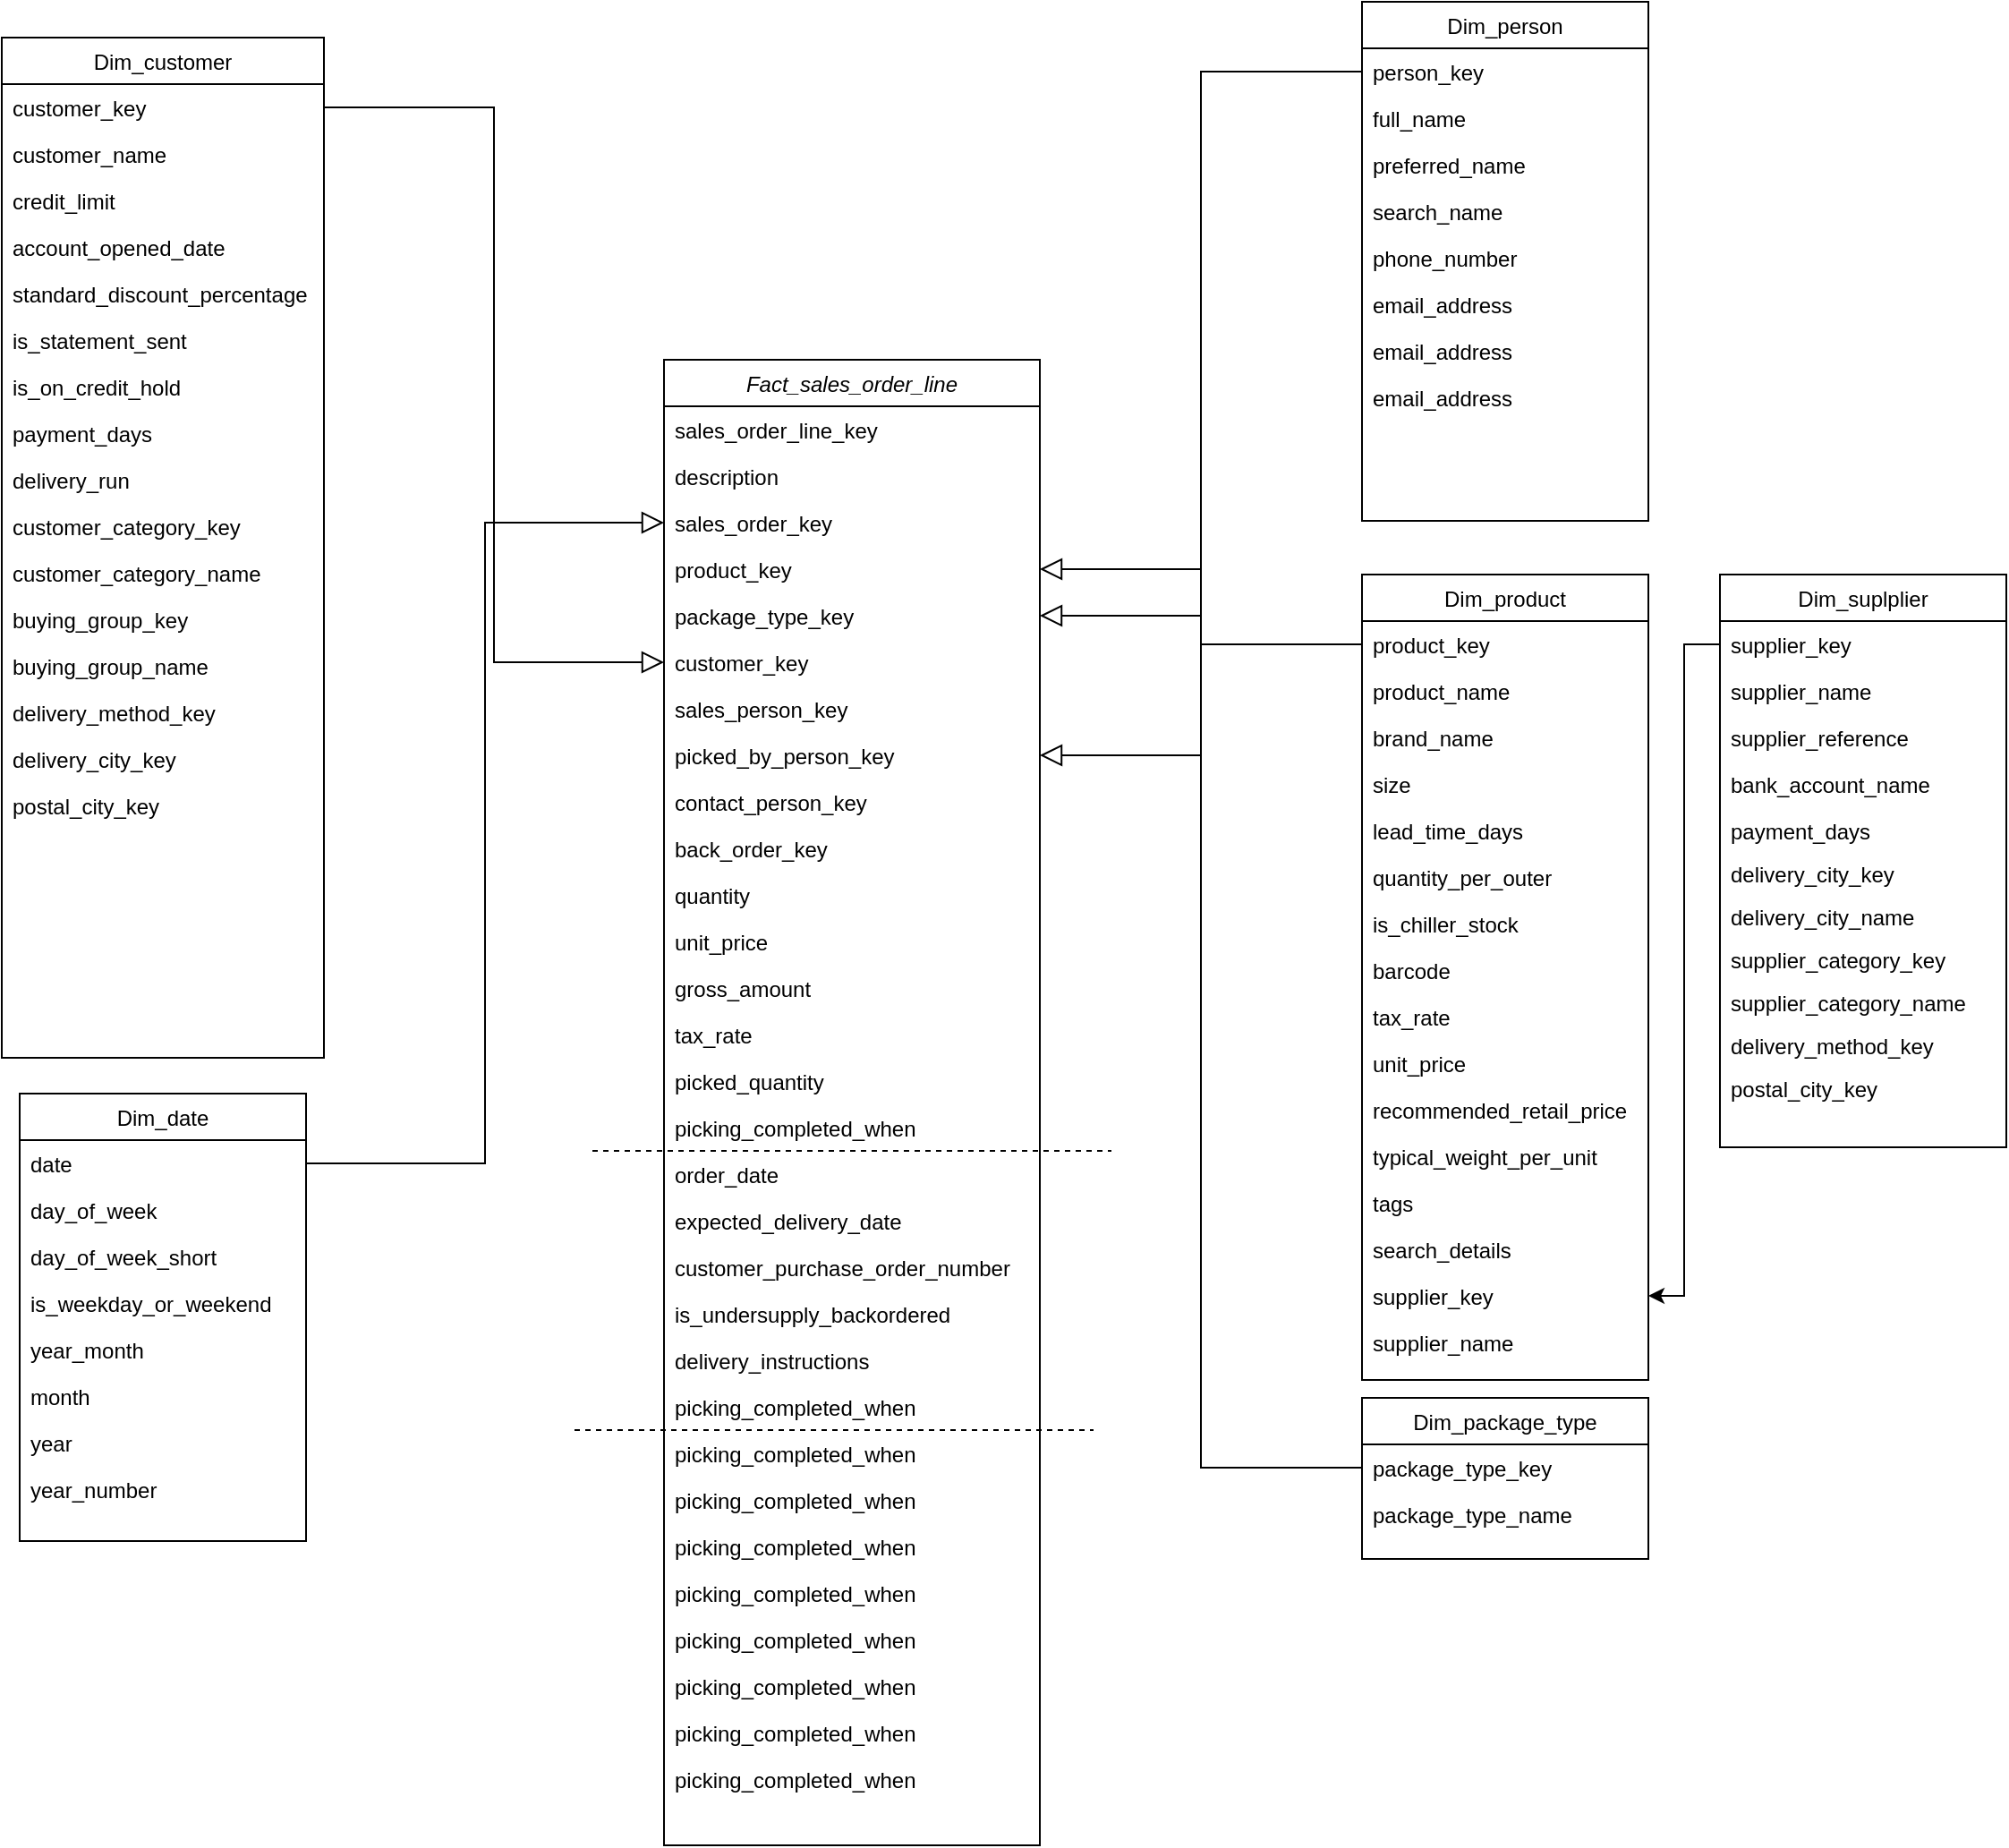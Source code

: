<mxfile version="20.6.0" type="github">
  <diagram id="C5RBs43oDa-KdzZeNtuy" name="Page-1">
    <mxGraphModel dx="1117" dy="623" grid="1" gridSize="10" guides="1" tooltips="1" connect="1" arrows="1" fold="1" page="1" pageScale="1" pageWidth="827" pageHeight="1169" math="0" shadow="0">
      <root>
        <mxCell id="WIyWlLk6GJQsqaUBKTNV-0" />
        <mxCell id="WIyWlLk6GJQsqaUBKTNV-1" parent="WIyWlLk6GJQsqaUBKTNV-0" />
        <mxCell id="zkfFHV4jXpPFQw0GAbJ--0" value="Fact_sales_order_line" style="swimlane;fontStyle=2;align=center;verticalAlign=top;childLayout=stackLayout;horizontal=1;startSize=26;horizontalStack=0;resizeParent=1;resizeLast=0;collapsible=1;marginBottom=0;rounded=0;shadow=0;strokeWidth=1;swimlaneLine=1;" parent="WIyWlLk6GJQsqaUBKTNV-1" vertex="1">
          <mxGeometry x="420" y="230" width="210" height="830" as="geometry">
            <mxRectangle x="230" y="140" width="160" height="26" as="alternateBounds" />
          </mxGeometry>
        </mxCell>
        <mxCell id="zkfFHV4jXpPFQw0GAbJ--1" value="sales_order_line_key" style="text;align=left;verticalAlign=top;spacingLeft=4;spacingRight=4;overflow=hidden;rotatable=0;points=[[0,0.5],[1,0.5]];portConstraint=eastwest;" parent="zkfFHV4jXpPFQw0GAbJ--0" vertex="1">
          <mxGeometry y="26" width="210" height="26" as="geometry" />
        </mxCell>
        <mxCell id="zkfFHV4jXpPFQw0GAbJ--3" value="description" style="text;align=left;verticalAlign=top;spacingLeft=4;spacingRight=4;overflow=hidden;rotatable=0;points=[[0,0.5],[1,0.5]];portConstraint=eastwest;rounded=0;shadow=0;html=0;" parent="zkfFHV4jXpPFQw0GAbJ--0" vertex="1">
          <mxGeometry y="52" width="210" height="26" as="geometry" />
        </mxCell>
        <mxCell id="xJLlcKTlmaiggf84LCdM-2" value="sales_order_key" style="text;align=left;verticalAlign=top;spacingLeft=4;spacingRight=4;overflow=hidden;rotatable=0;points=[[0,0.5],[1,0.5]];portConstraint=eastwest;rounded=0;shadow=0;html=0;" vertex="1" parent="zkfFHV4jXpPFQw0GAbJ--0">
          <mxGeometry y="78" width="210" height="26" as="geometry" />
        </mxCell>
        <mxCell id="xJLlcKTlmaiggf84LCdM-4" value="product_key" style="text;align=left;verticalAlign=top;spacingLeft=4;spacingRight=4;overflow=hidden;rotatable=0;points=[[0,0.5],[1,0.5]];portConstraint=eastwest;rounded=0;shadow=0;html=0;" vertex="1" parent="zkfFHV4jXpPFQw0GAbJ--0">
          <mxGeometry y="104" width="210" height="26" as="geometry" />
        </mxCell>
        <mxCell id="xJLlcKTlmaiggf84LCdM-138" value="package_type_key" style="text;align=left;verticalAlign=top;spacingLeft=4;spacingRight=4;overflow=hidden;rotatable=0;points=[[0,0.5],[1,0.5]];portConstraint=eastwest;rounded=0;shadow=0;html=0;" vertex="1" parent="zkfFHV4jXpPFQw0GAbJ--0">
          <mxGeometry y="130" width="210" height="26" as="geometry" />
        </mxCell>
        <mxCell id="xJLlcKTlmaiggf84LCdM-3" value="customer_key" style="text;align=left;verticalAlign=top;spacingLeft=4;spacingRight=4;overflow=hidden;rotatable=0;points=[[0,0.5],[1,0.5]];portConstraint=eastwest;rounded=0;shadow=0;html=0;" vertex="1" parent="zkfFHV4jXpPFQw0GAbJ--0">
          <mxGeometry y="156" width="210" height="26" as="geometry" />
        </mxCell>
        <mxCell id="xJLlcKTlmaiggf84LCdM-146" value="sales_person_key" style="text;align=left;verticalAlign=top;spacingLeft=4;spacingRight=4;overflow=hidden;rotatable=0;points=[[0,0.5],[1,0.5]];portConstraint=eastwest;rounded=0;shadow=0;html=0;" vertex="1" parent="zkfFHV4jXpPFQw0GAbJ--0">
          <mxGeometry y="182" width="210" height="26" as="geometry" />
        </mxCell>
        <mxCell id="xJLlcKTlmaiggf84LCdM-5" value="picked_by_person_key" style="text;align=left;verticalAlign=top;spacingLeft=4;spacingRight=4;overflow=hidden;rotatable=0;points=[[0,0.5],[1,0.5]];portConstraint=eastwest;rounded=0;shadow=0;html=0;" vertex="1" parent="zkfFHV4jXpPFQw0GAbJ--0">
          <mxGeometry y="208" width="210" height="26" as="geometry" />
        </mxCell>
        <mxCell id="xJLlcKTlmaiggf84LCdM-145" value="contact_person_key" style="text;align=left;verticalAlign=top;spacingLeft=4;spacingRight=4;overflow=hidden;rotatable=0;points=[[0,0.5],[1,0.5]];portConstraint=eastwest;rounded=0;shadow=0;html=0;" vertex="1" parent="zkfFHV4jXpPFQw0GAbJ--0">
          <mxGeometry y="234" width="210" height="26" as="geometry" />
        </mxCell>
        <mxCell id="xJLlcKTlmaiggf84LCdM-143" value="back_order_key" style="text;align=left;verticalAlign=top;spacingLeft=4;spacingRight=4;overflow=hidden;rotatable=0;points=[[0,0.5],[1,0.5]];portConstraint=eastwest;rounded=0;shadow=0;html=0;" vertex="1" parent="zkfFHV4jXpPFQw0GAbJ--0">
          <mxGeometry y="260" width="210" height="26" as="geometry" />
        </mxCell>
        <mxCell id="xJLlcKTlmaiggf84LCdM-6" value="quantity" style="text;align=left;verticalAlign=top;spacingLeft=4;spacingRight=4;overflow=hidden;rotatable=0;points=[[0,0.5],[1,0.5]];portConstraint=eastwest;rounded=0;shadow=0;html=0;" vertex="1" parent="zkfFHV4jXpPFQw0GAbJ--0">
          <mxGeometry y="286" width="210" height="26" as="geometry" />
        </mxCell>
        <mxCell id="xJLlcKTlmaiggf84LCdM-7" value="unit_price" style="text;align=left;verticalAlign=top;spacingLeft=4;spacingRight=4;overflow=hidden;rotatable=0;points=[[0,0.5],[1,0.5]];portConstraint=eastwest;rounded=0;shadow=0;html=0;" vertex="1" parent="zkfFHV4jXpPFQw0GAbJ--0">
          <mxGeometry y="312" width="210" height="26" as="geometry" />
        </mxCell>
        <mxCell id="xJLlcKTlmaiggf84LCdM-69" value="gross_amount" style="text;align=left;verticalAlign=top;spacingLeft=4;spacingRight=4;overflow=hidden;rotatable=0;points=[[0,0.5],[1,0.5]];portConstraint=eastwest;rounded=0;shadow=0;html=0;" vertex="1" parent="zkfFHV4jXpPFQw0GAbJ--0">
          <mxGeometry y="338" width="210" height="26" as="geometry" />
        </mxCell>
        <mxCell id="xJLlcKTlmaiggf84LCdM-70" value="tax_rate" style="text;align=left;verticalAlign=top;spacingLeft=4;spacingRight=4;overflow=hidden;rotatable=0;points=[[0,0.5],[1,0.5]];portConstraint=eastwest;rounded=0;shadow=0;html=0;" vertex="1" parent="zkfFHV4jXpPFQw0GAbJ--0">
          <mxGeometry y="364" width="210" height="26" as="geometry" />
        </mxCell>
        <mxCell id="xJLlcKTlmaiggf84LCdM-96" value="	picked_quantity" style="text;align=left;verticalAlign=top;spacingLeft=4;spacingRight=4;overflow=hidden;rotatable=0;points=[[0,0.5],[1,0.5]];portConstraint=eastwest;rounded=0;shadow=0;html=0;" vertex="1" parent="zkfFHV4jXpPFQw0GAbJ--0">
          <mxGeometry y="390" width="210" height="26" as="geometry" />
        </mxCell>
        <mxCell id="xJLlcKTlmaiggf84LCdM-97" value="picking_completed_when" style="text;align=left;verticalAlign=top;spacingLeft=4;spacingRight=4;overflow=hidden;rotatable=0;points=[[0,0.5],[1,0.5]];portConstraint=eastwest;rounded=0;shadow=0;html=0;" vertex="1" parent="zkfFHV4jXpPFQw0GAbJ--0">
          <mxGeometry y="416" width="210" height="26" as="geometry" />
        </mxCell>
        <mxCell id="xJLlcKTlmaiggf84LCdM-148" value="" style="endArrow=none;dashed=1;html=1;rounded=0;" edge="1" parent="zkfFHV4jXpPFQw0GAbJ--0">
          <mxGeometry width="50" height="50" relative="1" as="geometry">
            <mxPoint x="-40" y="442" as="sourcePoint" />
            <mxPoint x="250" y="442" as="targetPoint" />
          </mxGeometry>
        </mxCell>
        <mxCell id="xJLlcKTlmaiggf84LCdM-144" value="order_date" style="text;align=left;verticalAlign=top;spacingLeft=4;spacingRight=4;overflow=hidden;rotatable=0;points=[[0,0.5],[1,0.5]];portConstraint=eastwest;rounded=0;shadow=0;html=0;" vertex="1" parent="zkfFHV4jXpPFQw0GAbJ--0">
          <mxGeometry y="442" width="210" height="26" as="geometry" />
        </mxCell>
        <mxCell id="xJLlcKTlmaiggf84LCdM-98" value="expected_delivery_date" style="text;align=left;verticalAlign=top;spacingLeft=4;spacingRight=4;overflow=hidden;rotatable=0;points=[[0,0.5],[1,0.5]];portConstraint=eastwest;rounded=0;shadow=0;html=0;" vertex="1" parent="zkfFHV4jXpPFQw0GAbJ--0">
          <mxGeometry y="468" width="210" height="26" as="geometry" />
        </mxCell>
        <mxCell id="xJLlcKTlmaiggf84LCdM-99" value="customer_purchase_order_number	" style="text;align=left;verticalAlign=top;spacingLeft=4;spacingRight=4;overflow=hidden;rotatable=0;points=[[0,0.5],[1,0.5]];portConstraint=eastwest;rounded=0;shadow=0;html=0;" vertex="1" parent="zkfFHV4jXpPFQw0GAbJ--0">
          <mxGeometry y="494" width="210" height="26" as="geometry" />
        </mxCell>
        <mxCell id="xJLlcKTlmaiggf84LCdM-100" value="is_undersupply_backordered" style="text;align=left;verticalAlign=top;spacingLeft=4;spacingRight=4;overflow=hidden;rotatable=0;points=[[0,0.5],[1,0.5]];portConstraint=eastwest;rounded=0;shadow=0;html=0;" vertex="1" parent="zkfFHV4jXpPFQw0GAbJ--0">
          <mxGeometry y="520" width="210" height="26" as="geometry" />
        </mxCell>
        <mxCell id="xJLlcKTlmaiggf84LCdM-101" value="delivery_instructions" style="text;align=left;verticalAlign=top;spacingLeft=4;spacingRight=4;overflow=hidden;rotatable=0;points=[[0,0.5],[1,0.5]];portConstraint=eastwest;rounded=0;shadow=0;html=0;" vertex="1" parent="zkfFHV4jXpPFQw0GAbJ--0">
          <mxGeometry y="546" width="210" height="26" as="geometry" />
        </mxCell>
        <mxCell id="xJLlcKTlmaiggf84LCdM-102" value="picking_completed_when" style="text;align=left;verticalAlign=top;spacingLeft=4;spacingRight=4;overflow=hidden;rotatable=0;points=[[0,0.5],[1,0.5]];portConstraint=eastwest;rounded=0;shadow=0;html=0;" vertex="1" parent="zkfFHV4jXpPFQw0GAbJ--0">
          <mxGeometry y="572" width="210" height="26" as="geometry" />
        </mxCell>
        <mxCell id="xJLlcKTlmaiggf84LCdM-149" value="" style="endArrow=none;dashed=1;html=1;rounded=0;" edge="1" parent="zkfFHV4jXpPFQw0GAbJ--0">
          <mxGeometry width="50" height="50" relative="1" as="geometry">
            <mxPoint x="-50" y="598" as="sourcePoint" />
            <mxPoint x="240" y="598" as="targetPoint" />
          </mxGeometry>
        </mxCell>
        <mxCell id="xJLlcKTlmaiggf84LCdM-150" value="picking_completed_when" style="text;align=left;verticalAlign=top;spacingLeft=4;spacingRight=4;overflow=hidden;rotatable=0;points=[[0,0.5],[1,0.5]];portConstraint=eastwest;rounded=0;shadow=0;html=0;" vertex="1" parent="zkfFHV4jXpPFQw0GAbJ--0">
          <mxGeometry y="598" width="210" height="26" as="geometry" />
        </mxCell>
        <mxCell id="xJLlcKTlmaiggf84LCdM-151" value="picking_completed_when" style="text;align=left;verticalAlign=top;spacingLeft=4;spacingRight=4;overflow=hidden;rotatable=0;points=[[0,0.5],[1,0.5]];portConstraint=eastwest;rounded=0;shadow=0;html=0;" vertex="1" parent="zkfFHV4jXpPFQw0GAbJ--0">
          <mxGeometry y="624" width="210" height="26" as="geometry" />
        </mxCell>
        <mxCell id="xJLlcKTlmaiggf84LCdM-152" value="picking_completed_when" style="text;align=left;verticalAlign=top;spacingLeft=4;spacingRight=4;overflow=hidden;rotatable=0;points=[[0,0.5],[1,0.5]];portConstraint=eastwest;rounded=0;shadow=0;html=0;" vertex="1" parent="zkfFHV4jXpPFQw0GAbJ--0">
          <mxGeometry y="650" width="210" height="26" as="geometry" />
        </mxCell>
        <mxCell id="xJLlcKTlmaiggf84LCdM-153" value="picking_completed_when" style="text;align=left;verticalAlign=top;spacingLeft=4;spacingRight=4;overflow=hidden;rotatable=0;points=[[0,0.5],[1,0.5]];portConstraint=eastwest;rounded=0;shadow=0;html=0;" vertex="1" parent="zkfFHV4jXpPFQw0GAbJ--0">
          <mxGeometry y="676" width="210" height="26" as="geometry" />
        </mxCell>
        <mxCell id="xJLlcKTlmaiggf84LCdM-154" value="picking_completed_when" style="text;align=left;verticalAlign=top;spacingLeft=4;spacingRight=4;overflow=hidden;rotatable=0;points=[[0,0.5],[1,0.5]];portConstraint=eastwest;rounded=0;shadow=0;html=0;" vertex="1" parent="zkfFHV4jXpPFQw0GAbJ--0">
          <mxGeometry y="702" width="210" height="26" as="geometry" />
        </mxCell>
        <mxCell id="xJLlcKTlmaiggf84LCdM-155" value="picking_completed_when" style="text;align=left;verticalAlign=top;spacingLeft=4;spacingRight=4;overflow=hidden;rotatable=0;points=[[0,0.5],[1,0.5]];portConstraint=eastwest;rounded=0;shadow=0;html=0;" vertex="1" parent="zkfFHV4jXpPFQw0GAbJ--0">
          <mxGeometry y="728" width="210" height="26" as="geometry" />
        </mxCell>
        <mxCell id="xJLlcKTlmaiggf84LCdM-156" value="picking_completed_when" style="text;align=left;verticalAlign=top;spacingLeft=4;spacingRight=4;overflow=hidden;rotatable=0;points=[[0,0.5],[1,0.5]];portConstraint=eastwest;rounded=0;shadow=0;html=0;" vertex="1" parent="zkfFHV4jXpPFQw0GAbJ--0">
          <mxGeometry y="754" width="210" height="26" as="geometry" />
        </mxCell>
        <mxCell id="xJLlcKTlmaiggf84LCdM-157" value="picking_completed_when" style="text;align=left;verticalAlign=top;spacingLeft=4;spacingRight=4;overflow=hidden;rotatable=0;points=[[0,0.5],[1,0.5]];portConstraint=eastwest;rounded=0;shadow=0;html=0;" vertex="1" parent="zkfFHV4jXpPFQw0GAbJ--0">
          <mxGeometry y="780" width="210" height="26" as="geometry" />
        </mxCell>
        <mxCell id="zkfFHV4jXpPFQw0GAbJ--6" value="Dim_customer" style="swimlane;fontStyle=0;align=center;verticalAlign=top;childLayout=stackLayout;horizontal=1;startSize=26;horizontalStack=0;resizeParent=1;resizeLast=0;collapsible=1;marginBottom=0;rounded=0;shadow=0;strokeWidth=1;" parent="WIyWlLk6GJQsqaUBKTNV-1" vertex="1">
          <mxGeometry x="50" y="50" width="180" height="570" as="geometry">
            <mxRectangle x="130" y="380" width="160" height="26" as="alternateBounds" />
          </mxGeometry>
        </mxCell>
        <mxCell id="zkfFHV4jXpPFQw0GAbJ--7" value="customer_key" style="text;align=left;verticalAlign=top;spacingLeft=4;spacingRight=4;overflow=hidden;rotatable=0;points=[[0,0.5],[1,0.5]];portConstraint=eastwest;" parent="zkfFHV4jXpPFQw0GAbJ--6" vertex="1">
          <mxGeometry y="26" width="180" height="26" as="geometry" />
        </mxCell>
        <mxCell id="zkfFHV4jXpPFQw0GAbJ--8" value="customer_name" style="text;align=left;verticalAlign=top;spacingLeft=4;spacingRight=4;overflow=hidden;rotatable=0;points=[[0,0.5],[1,0.5]];portConstraint=eastwest;rounded=0;shadow=0;html=0;" parent="zkfFHV4jXpPFQw0GAbJ--6" vertex="1">
          <mxGeometry y="52" width="180" height="26" as="geometry" />
        </mxCell>
        <mxCell id="zkfFHV4jXpPFQw0GAbJ--10" value="credit_limit" style="text;align=left;verticalAlign=top;spacingLeft=4;spacingRight=4;overflow=hidden;rotatable=0;points=[[0,0.5],[1,0.5]];portConstraint=eastwest;fontStyle=0" parent="zkfFHV4jXpPFQw0GAbJ--6" vertex="1">
          <mxGeometry y="78" width="180" height="26" as="geometry" />
        </mxCell>
        <mxCell id="zkfFHV4jXpPFQw0GAbJ--11" value="account_opened_date" style="text;align=left;verticalAlign=top;spacingLeft=4;spacingRight=4;overflow=hidden;rotatable=0;points=[[0,0.5],[1,0.5]];portConstraint=eastwest;" parent="zkfFHV4jXpPFQw0GAbJ--6" vertex="1">
          <mxGeometry y="104" width="180" height="26" as="geometry" />
        </mxCell>
        <mxCell id="xJLlcKTlmaiggf84LCdM-18" value="standard_discount_percentage	" style="text;align=left;verticalAlign=top;spacingLeft=4;spacingRight=4;overflow=hidden;rotatable=0;points=[[0,0.5],[1,0.5]];portConstraint=eastwest;" vertex="1" parent="zkfFHV4jXpPFQw0GAbJ--6">
          <mxGeometry y="130" width="180" height="26" as="geometry" />
        </mxCell>
        <mxCell id="xJLlcKTlmaiggf84LCdM-13" value="is_statement_sent	" style="text;align=left;verticalAlign=top;spacingLeft=4;spacingRight=4;overflow=hidden;rotatable=0;points=[[0,0.5],[1,0.5]];portConstraint=eastwest;" vertex="1" parent="zkfFHV4jXpPFQw0GAbJ--6">
          <mxGeometry y="156" width="180" height="26" as="geometry" />
        </mxCell>
        <mxCell id="xJLlcKTlmaiggf84LCdM-14" value="is_on_credit_hold	" style="text;align=left;verticalAlign=top;spacingLeft=4;spacingRight=4;overflow=hidden;rotatable=0;points=[[0,0.5],[1,0.5]];portConstraint=eastwest;" vertex="1" parent="zkfFHV4jXpPFQw0GAbJ--6">
          <mxGeometry y="182" width="180" height="26" as="geometry" />
        </mxCell>
        <mxCell id="xJLlcKTlmaiggf84LCdM-15" value="payment_days	" style="text;align=left;verticalAlign=top;spacingLeft=4;spacingRight=4;overflow=hidden;rotatable=0;points=[[0,0.5],[1,0.5]];portConstraint=eastwest;" vertex="1" parent="zkfFHV4jXpPFQw0GAbJ--6">
          <mxGeometry y="208" width="180" height="26" as="geometry" />
        </mxCell>
        <mxCell id="xJLlcKTlmaiggf84LCdM-19" value="delivery_run" style="text;align=left;verticalAlign=top;spacingLeft=4;spacingRight=4;overflow=hidden;rotatable=0;points=[[0,0.5],[1,0.5]];portConstraint=eastwest;" vertex="1" parent="zkfFHV4jXpPFQw0GAbJ--6">
          <mxGeometry y="234" width="180" height="26" as="geometry" />
        </mxCell>
        <mxCell id="xJLlcKTlmaiggf84LCdM-24" value="customer_category_key" style="text;align=left;verticalAlign=top;spacingLeft=4;spacingRight=4;overflow=hidden;rotatable=0;points=[[0,0.5],[1,0.5]];portConstraint=eastwest;" vertex="1" parent="zkfFHV4jXpPFQw0GAbJ--6">
          <mxGeometry y="260" width="180" height="26" as="geometry" />
        </mxCell>
        <mxCell id="xJLlcKTlmaiggf84LCdM-25" value="customer_category_name" style="text;align=left;verticalAlign=top;spacingLeft=4;spacingRight=4;overflow=hidden;rotatable=0;points=[[0,0.5],[1,0.5]];portConstraint=eastwest;" vertex="1" parent="zkfFHV4jXpPFQw0GAbJ--6">
          <mxGeometry y="286" width="180" height="26" as="geometry" />
        </mxCell>
        <mxCell id="xJLlcKTlmaiggf84LCdM-51" value="buying_group_key" style="text;align=left;verticalAlign=top;spacingLeft=4;spacingRight=4;overflow=hidden;rotatable=0;points=[[0,0.5],[1,0.5]];portConstraint=eastwest;" vertex="1" parent="zkfFHV4jXpPFQw0GAbJ--6">
          <mxGeometry y="312" width="180" height="26" as="geometry" />
        </mxCell>
        <mxCell id="xJLlcKTlmaiggf84LCdM-52" value="buying_group_name	" style="text;align=left;verticalAlign=top;spacingLeft=4;spacingRight=4;overflow=hidden;rotatable=0;points=[[0,0.5],[1,0.5]];portConstraint=eastwest;" vertex="1" parent="zkfFHV4jXpPFQw0GAbJ--6">
          <mxGeometry y="338" width="180" height="26" as="geometry" />
        </mxCell>
        <mxCell id="xJLlcKTlmaiggf84LCdM-134" value="delivery_method_key" style="text;align=left;verticalAlign=top;spacingLeft=4;spacingRight=4;overflow=hidden;rotatable=0;points=[[0,0.5],[1,0.5]];portConstraint=eastwest;" vertex="1" parent="zkfFHV4jXpPFQw0GAbJ--6">
          <mxGeometry y="364" width="180" height="26" as="geometry" />
        </mxCell>
        <mxCell id="xJLlcKTlmaiggf84LCdM-135" value="delivery_city_key" style="text;align=left;verticalAlign=top;spacingLeft=4;spacingRight=4;overflow=hidden;rotatable=0;points=[[0,0.5],[1,0.5]];portConstraint=eastwest;" vertex="1" parent="zkfFHV4jXpPFQw0GAbJ--6">
          <mxGeometry y="390" width="180" height="26" as="geometry" />
        </mxCell>
        <mxCell id="xJLlcKTlmaiggf84LCdM-136" value="postal_city_key" style="text;align=left;verticalAlign=top;spacingLeft=4;spacingRight=4;overflow=hidden;rotatable=0;points=[[0,0.5],[1,0.5]];portConstraint=eastwest;" vertex="1" parent="zkfFHV4jXpPFQw0GAbJ--6">
          <mxGeometry y="416" width="180" height="24" as="geometry" />
        </mxCell>
        <mxCell id="zkfFHV4jXpPFQw0GAbJ--12" value="" style="endArrow=block;endSize=10;endFill=0;shadow=0;strokeWidth=1;rounded=0;edgeStyle=elbowEdgeStyle;exitX=1;exitY=0.5;exitDx=0;exitDy=0;entryX=0;entryY=0.5;entryDx=0;entryDy=0;" parent="WIyWlLk6GJQsqaUBKTNV-1" source="zkfFHV4jXpPFQw0GAbJ--7" target="xJLlcKTlmaiggf84LCdM-3" edge="1">
          <mxGeometry width="160" relative="1" as="geometry">
            <mxPoint x="200" y="203" as="sourcePoint" />
            <mxPoint x="200" y="203" as="targetPoint" />
          </mxGeometry>
        </mxCell>
        <mxCell id="zkfFHV4jXpPFQw0GAbJ--13" value="Dim_person" style="swimlane;fontStyle=0;align=center;verticalAlign=top;childLayout=stackLayout;horizontal=1;startSize=26;horizontalStack=0;resizeParent=1;resizeLast=0;collapsible=1;marginBottom=0;rounded=0;shadow=0;strokeWidth=1;" parent="WIyWlLk6GJQsqaUBKTNV-1" vertex="1">
          <mxGeometry x="810" y="30" width="160" height="290" as="geometry">
            <mxRectangle x="340" y="380" width="170" height="26" as="alternateBounds" />
          </mxGeometry>
        </mxCell>
        <mxCell id="zkfFHV4jXpPFQw0GAbJ--14" value="person_key" style="text;align=left;verticalAlign=top;spacingLeft=4;spacingRight=4;overflow=hidden;rotatable=0;points=[[0,0.5],[1,0.5]];portConstraint=eastwest;" parent="zkfFHV4jXpPFQw0GAbJ--13" vertex="1">
          <mxGeometry y="26" width="160" height="26" as="geometry" />
        </mxCell>
        <mxCell id="xJLlcKTlmaiggf84LCdM-56" value="full_name" style="text;align=left;verticalAlign=top;spacingLeft=4;spacingRight=4;overflow=hidden;rotatable=0;points=[[0,0.5],[1,0.5]];portConstraint=eastwest;" vertex="1" parent="zkfFHV4jXpPFQw0GAbJ--13">
          <mxGeometry y="52" width="160" height="26" as="geometry" />
        </mxCell>
        <mxCell id="xJLlcKTlmaiggf84LCdM-57" value="preferred_name&#xa;" style="text;align=left;verticalAlign=top;spacingLeft=4;spacingRight=4;overflow=hidden;rotatable=0;points=[[0,0.5],[1,0.5]];portConstraint=eastwest;" vertex="1" parent="zkfFHV4jXpPFQw0GAbJ--13">
          <mxGeometry y="78" width="160" height="26" as="geometry" />
        </mxCell>
        <mxCell id="xJLlcKTlmaiggf84LCdM-60" value="search_name" style="text;align=left;verticalAlign=top;spacingLeft=4;spacingRight=4;overflow=hidden;rotatable=0;points=[[0,0.5],[1,0.5]];portConstraint=eastwest;" vertex="1" parent="zkfFHV4jXpPFQw0GAbJ--13">
          <mxGeometry y="104" width="160" height="26" as="geometry" />
        </mxCell>
        <mxCell id="xJLlcKTlmaiggf84LCdM-58" value="	phone_number" style="text;align=left;verticalAlign=top;spacingLeft=4;spacingRight=4;overflow=hidden;rotatable=0;points=[[0,0.5],[1,0.5]];portConstraint=eastwest;" vertex="1" parent="zkfFHV4jXpPFQw0GAbJ--13">
          <mxGeometry y="130" width="160" height="26" as="geometry" />
        </mxCell>
        <mxCell id="xJLlcKTlmaiggf84LCdM-59" value="email_address" style="text;align=left;verticalAlign=top;spacingLeft=4;spacingRight=4;overflow=hidden;rotatable=0;points=[[0,0.5],[1,0.5]];portConstraint=eastwest;" vertex="1" parent="zkfFHV4jXpPFQw0GAbJ--13">
          <mxGeometry y="156" width="160" height="26" as="geometry" />
        </mxCell>
        <mxCell id="xJLlcKTlmaiggf84LCdM-139" value="email_address" style="text;align=left;verticalAlign=top;spacingLeft=4;spacingRight=4;overflow=hidden;rotatable=0;points=[[0,0.5],[1,0.5]];portConstraint=eastwest;" vertex="1" parent="zkfFHV4jXpPFQw0GAbJ--13">
          <mxGeometry y="182" width="160" height="26" as="geometry" />
        </mxCell>
        <mxCell id="xJLlcKTlmaiggf84LCdM-140" value="email_address" style="text;align=left;verticalAlign=top;spacingLeft=4;spacingRight=4;overflow=hidden;rotatable=0;points=[[0,0.5],[1,0.5]];portConstraint=eastwest;" vertex="1" parent="zkfFHV4jXpPFQw0GAbJ--13">
          <mxGeometry y="208" width="160" height="26" as="geometry" />
        </mxCell>
        <mxCell id="zkfFHV4jXpPFQw0GAbJ--16" value="" style="endArrow=block;endSize=10;endFill=0;shadow=0;strokeWidth=1;rounded=0;edgeStyle=elbowEdgeStyle;entryX=1;entryY=0.5;entryDx=0;entryDy=0;exitX=0;exitY=0.5;exitDx=0;exitDy=0;" parent="WIyWlLk6GJQsqaUBKTNV-1" source="zkfFHV4jXpPFQw0GAbJ--14" target="xJLlcKTlmaiggf84LCdM-5" edge="1">
          <mxGeometry width="160" relative="1" as="geometry">
            <mxPoint x="210" y="373" as="sourcePoint" />
            <mxPoint x="310" y="271" as="targetPoint" />
          </mxGeometry>
        </mxCell>
        <mxCell id="xJLlcKTlmaiggf84LCdM-61" value="Dim_product" style="swimlane;fontStyle=0;align=center;verticalAlign=top;childLayout=stackLayout;horizontal=1;startSize=26;horizontalStack=0;resizeParent=1;resizeLast=0;collapsible=1;marginBottom=0;rounded=0;shadow=0;strokeWidth=1;" vertex="1" parent="WIyWlLk6GJQsqaUBKTNV-1">
          <mxGeometry x="810" y="350" width="160" height="450" as="geometry">
            <mxRectangle x="340" y="380" width="170" height="26" as="alternateBounds" />
          </mxGeometry>
        </mxCell>
        <mxCell id="xJLlcKTlmaiggf84LCdM-62" value="product_key" style="text;align=left;verticalAlign=top;spacingLeft=4;spacingRight=4;overflow=hidden;rotatable=0;points=[[0,0.5],[1,0.5]];portConstraint=eastwest;" vertex="1" parent="xJLlcKTlmaiggf84LCdM-61">
          <mxGeometry y="26" width="160" height="26" as="geometry" />
        </mxCell>
        <mxCell id="xJLlcKTlmaiggf84LCdM-63" value="product_name" style="text;align=left;verticalAlign=top;spacingLeft=4;spacingRight=4;overflow=hidden;rotatable=0;points=[[0,0.5],[1,0.5]];portConstraint=eastwest;" vertex="1" parent="xJLlcKTlmaiggf84LCdM-61">
          <mxGeometry y="52" width="160" height="26" as="geometry" />
        </mxCell>
        <mxCell id="xJLlcKTlmaiggf84LCdM-64" value="brand_name" style="text;align=left;verticalAlign=top;spacingLeft=4;spacingRight=4;overflow=hidden;rotatable=0;points=[[0,0.5],[1,0.5]];portConstraint=eastwest;" vertex="1" parent="xJLlcKTlmaiggf84LCdM-61">
          <mxGeometry y="78" width="160" height="26" as="geometry" />
        </mxCell>
        <mxCell id="xJLlcKTlmaiggf84LCdM-65" value="size" style="text;align=left;verticalAlign=top;spacingLeft=4;spacingRight=4;overflow=hidden;rotatable=0;points=[[0,0.5],[1,0.5]];portConstraint=eastwest;" vertex="1" parent="xJLlcKTlmaiggf84LCdM-61">
          <mxGeometry y="104" width="160" height="26" as="geometry" />
        </mxCell>
        <mxCell id="xJLlcKTlmaiggf84LCdM-66" value="lead_time_days" style="text;align=left;verticalAlign=top;spacingLeft=4;spacingRight=4;overflow=hidden;rotatable=0;points=[[0,0.5],[1,0.5]];portConstraint=eastwest;" vertex="1" parent="xJLlcKTlmaiggf84LCdM-61">
          <mxGeometry y="130" width="160" height="26" as="geometry" />
        </mxCell>
        <mxCell id="xJLlcKTlmaiggf84LCdM-67" value="quantity_per_outer" style="text;align=left;verticalAlign=top;spacingLeft=4;spacingRight=4;overflow=hidden;rotatable=0;points=[[0,0.5],[1,0.5]];portConstraint=eastwest;" vertex="1" parent="xJLlcKTlmaiggf84LCdM-61">
          <mxGeometry y="156" width="160" height="26" as="geometry" />
        </mxCell>
        <mxCell id="xJLlcKTlmaiggf84LCdM-71" value="is_chiller_stock" style="text;align=left;verticalAlign=top;spacingLeft=4;spacingRight=4;overflow=hidden;rotatable=0;points=[[0,0.5],[1,0.5]];portConstraint=eastwest;" vertex="1" parent="xJLlcKTlmaiggf84LCdM-61">
          <mxGeometry y="182" width="160" height="26" as="geometry" />
        </mxCell>
        <mxCell id="xJLlcKTlmaiggf84LCdM-72" value="barcode" style="text;align=left;verticalAlign=top;spacingLeft=4;spacingRight=4;overflow=hidden;rotatable=0;points=[[0,0.5],[1,0.5]];portConstraint=eastwest;" vertex="1" parent="xJLlcKTlmaiggf84LCdM-61">
          <mxGeometry y="208" width="160" height="26" as="geometry" />
        </mxCell>
        <mxCell id="xJLlcKTlmaiggf84LCdM-73" value="tax_rate" style="text;align=left;verticalAlign=top;spacingLeft=4;spacingRight=4;overflow=hidden;rotatable=0;points=[[0,0.5],[1,0.5]];portConstraint=eastwest;" vertex="1" parent="xJLlcKTlmaiggf84LCdM-61">
          <mxGeometry y="234" width="160" height="26" as="geometry" />
        </mxCell>
        <mxCell id="xJLlcKTlmaiggf84LCdM-74" value="unit_price" style="text;align=left;verticalAlign=top;spacingLeft=4;spacingRight=4;overflow=hidden;rotatable=0;points=[[0,0.5],[1,0.5]];portConstraint=eastwest;" vertex="1" parent="xJLlcKTlmaiggf84LCdM-61">
          <mxGeometry y="260" width="160" height="26" as="geometry" />
        </mxCell>
        <mxCell id="xJLlcKTlmaiggf84LCdM-75" value="recommended_retail_price" style="text;align=left;verticalAlign=top;spacingLeft=4;spacingRight=4;overflow=hidden;rotatable=0;points=[[0,0.5],[1,0.5]];portConstraint=eastwest;" vertex="1" parent="xJLlcKTlmaiggf84LCdM-61">
          <mxGeometry y="286" width="160" height="26" as="geometry" />
        </mxCell>
        <mxCell id="xJLlcKTlmaiggf84LCdM-76" value="typical_weight_per_unit" style="text;align=left;verticalAlign=top;spacingLeft=4;spacingRight=4;overflow=hidden;rotatable=0;points=[[0,0.5],[1,0.5]];portConstraint=eastwest;" vertex="1" parent="xJLlcKTlmaiggf84LCdM-61">
          <mxGeometry y="312" width="160" height="26" as="geometry" />
        </mxCell>
        <mxCell id="xJLlcKTlmaiggf84LCdM-77" value="tags" style="text;align=left;verticalAlign=top;spacingLeft=4;spacingRight=4;overflow=hidden;rotatable=0;points=[[0,0.5],[1,0.5]];portConstraint=eastwest;" vertex="1" parent="xJLlcKTlmaiggf84LCdM-61">
          <mxGeometry y="338" width="160" height="26" as="geometry" />
        </mxCell>
        <mxCell id="xJLlcKTlmaiggf84LCdM-78" value="search_details" style="text;align=left;verticalAlign=top;spacingLeft=4;spacingRight=4;overflow=hidden;rotatable=0;points=[[0,0.5],[1,0.5]];portConstraint=eastwest;" vertex="1" parent="xJLlcKTlmaiggf84LCdM-61">
          <mxGeometry y="364" width="160" height="26" as="geometry" />
        </mxCell>
        <mxCell id="xJLlcKTlmaiggf84LCdM-88" value="supplier_key" style="text;align=left;verticalAlign=top;spacingLeft=4;spacingRight=4;overflow=hidden;rotatable=0;points=[[0,0.5],[1,0.5]];portConstraint=eastwest;" vertex="1" parent="xJLlcKTlmaiggf84LCdM-61">
          <mxGeometry y="390" width="160" height="26" as="geometry" />
        </mxCell>
        <mxCell id="xJLlcKTlmaiggf84LCdM-89" value="supplier_name" style="text;align=left;verticalAlign=top;spacingLeft=4;spacingRight=4;overflow=hidden;rotatable=0;points=[[0,0.5],[1,0.5]];portConstraint=eastwest;" vertex="1" parent="xJLlcKTlmaiggf84LCdM-61">
          <mxGeometry y="416" width="160" height="26" as="geometry" />
        </mxCell>
        <mxCell id="xJLlcKTlmaiggf84LCdM-68" value="" style="endArrow=block;endSize=10;endFill=0;shadow=0;strokeWidth=1;rounded=0;edgeStyle=elbowEdgeStyle;entryX=1;entryY=0.5;entryDx=0;entryDy=0;exitX=0;exitY=0.5;exitDx=0;exitDy=0;" edge="1" parent="WIyWlLk6GJQsqaUBKTNV-1" source="xJLlcKTlmaiggf84LCdM-62" target="xJLlcKTlmaiggf84LCdM-4">
          <mxGeometry width="160" relative="1" as="geometry">
            <mxPoint x="550" y="330.001" as="sourcePoint" />
            <mxPoint x="450.0" y="330.001" as="targetPoint" />
          </mxGeometry>
        </mxCell>
        <mxCell id="xJLlcKTlmaiggf84LCdM-80" value="Dim_suplplier" style="swimlane;fontStyle=0;align=center;verticalAlign=top;childLayout=stackLayout;horizontal=1;startSize=26;horizontalStack=0;resizeParent=1;resizeLast=0;collapsible=1;marginBottom=0;rounded=0;shadow=0;strokeWidth=1;" vertex="1" parent="WIyWlLk6GJQsqaUBKTNV-1">
          <mxGeometry x="1010" y="350" width="160" height="320" as="geometry">
            <mxRectangle x="340" y="380" width="170" height="26" as="alternateBounds" />
          </mxGeometry>
        </mxCell>
        <mxCell id="xJLlcKTlmaiggf84LCdM-81" value="supplier_key" style="text;align=left;verticalAlign=top;spacingLeft=4;spacingRight=4;overflow=hidden;rotatable=0;points=[[0,0.5],[1,0.5]];portConstraint=eastwest;" vertex="1" parent="xJLlcKTlmaiggf84LCdM-80">
          <mxGeometry y="26" width="160" height="26" as="geometry" />
        </mxCell>
        <mxCell id="xJLlcKTlmaiggf84LCdM-82" value="supplier_name" style="text;align=left;verticalAlign=top;spacingLeft=4;spacingRight=4;overflow=hidden;rotatable=0;points=[[0,0.5],[1,0.5]];portConstraint=eastwest;" vertex="1" parent="xJLlcKTlmaiggf84LCdM-80">
          <mxGeometry y="52" width="160" height="26" as="geometry" />
        </mxCell>
        <mxCell id="xJLlcKTlmaiggf84LCdM-83" value="supplier_reference" style="text;align=left;verticalAlign=top;spacingLeft=4;spacingRight=4;overflow=hidden;rotatable=0;points=[[0,0.5],[1,0.5]];portConstraint=eastwest;" vertex="1" parent="xJLlcKTlmaiggf84LCdM-80">
          <mxGeometry y="78" width="160" height="26" as="geometry" />
        </mxCell>
        <mxCell id="xJLlcKTlmaiggf84LCdM-84" value="bank_account_name" style="text;align=left;verticalAlign=top;spacingLeft=4;spacingRight=4;overflow=hidden;rotatable=0;points=[[0,0.5],[1,0.5]];portConstraint=eastwest;" vertex="1" parent="xJLlcKTlmaiggf84LCdM-80">
          <mxGeometry y="104" width="160" height="26" as="geometry" />
        </mxCell>
        <mxCell id="xJLlcKTlmaiggf84LCdM-92" value="payment_days" style="text;align=left;verticalAlign=top;spacingLeft=4;spacingRight=4;overflow=hidden;rotatable=0;points=[[0,0.5],[1,0.5]];portConstraint=eastwest;" vertex="1" parent="xJLlcKTlmaiggf84LCdM-80">
          <mxGeometry y="130" width="160" height="24" as="geometry" />
        </mxCell>
        <mxCell id="xJLlcKTlmaiggf84LCdM-95" value="delivery_city_key" style="text;align=left;verticalAlign=top;spacingLeft=4;spacingRight=4;overflow=hidden;rotatable=0;points=[[0,0.5],[1,0.5]];portConstraint=eastwest;" vertex="1" parent="xJLlcKTlmaiggf84LCdM-80">
          <mxGeometry y="154" width="160" height="24" as="geometry" />
        </mxCell>
        <mxCell id="xJLlcKTlmaiggf84LCdM-116" value="delivery_city_name" style="text;align=left;verticalAlign=top;spacingLeft=4;spacingRight=4;overflow=hidden;rotatable=0;points=[[0,0.5],[1,0.5]];portConstraint=eastwest;" vertex="1" parent="xJLlcKTlmaiggf84LCdM-80">
          <mxGeometry y="178" width="160" height="24" as="geometry" />
        </mxCell>
        <mxCell id="xJLlcKTlmaiggf84LCdM-117" value="supplier_category_key" style="text;align=left;verticalAlign=top;spacingLeft=4;spacingRight=4;overflow=hidden;rotatable=0;points=[[0,0.5],[1,0.5]];portConstraint=eastwest;" vertex="1" parent="xJLlcKTlmaiggf84LCdM-80">
          <mxGeometry y="202" width="160" height="24" as="geometry" />
        </mxCell>
        <mxCell id="xJLlcKTlmaiggf84LCdM-118" value="supplier_category_name" style="text;align=left;verticalAlign=top;spacingLeft=4;spacingRight=4;overflow=hidden;rotatable=0;points=[[0,0.5],[1,0.5]];portConstraint=eastwest;" vertex="1" parent="xJLlcKTlmaiggf84LCdM-80">
          <mxGeometry y="226" width="160" height="24" as="geometry" />
        </mxCell>
        <mxCell id="xJLlcKTlmaiggf84LCdM-120" value="delivery_method_key" style="text;align=left;verticalAlign=top;spacingLeft=4;spacingRight=4;overflow=hidden;rotatable=0;points=[[0,0.5],[1,0.5]];portConstraint=eastwest;" vertex="1" parent="xJLlcKTlmaiggf84LCdM-80">
          <mxGeometry y="250" width="160" height="24" as="geometry" />
        </mxCell>
        <mxCell id="xJLlcKTlmaiggf84LCdM-133" value="postal_city_key" style="text;align=left;verticalAlign=top;spacingLeft=4;spacingRight=4;overflow=hidden;rotatable=0;points=[[0,0.5],[1,0.5]];portConstraint=eastwest;" vertex="1" parent="xJLlcKTlmaiggf84LCdM-80">
          <mxGeometry y="274" width="160" height="24" as="geometry" />
        </mxCell>
        <mxCell id="xJLlcKTlmaiggf84LCdM-87" value="" style="edgeStyle=elbowEdgeStyle;rounded=0;orthogonalLoop=1;jettySize=auto;html=1;entryX=1;entryY=0.5;entryDx=0;entryDy=0;exitX=0;exitY=0.5;exitDx=0;exitDy=0;" edge="1" parent="WIyWlLk6GJQsqaUBKTNV-1" source="xJLlcKTlmaiggf84LCdM-81" target="xJLlcKTlmaiggf84LCdM-88">
          <mxGeometry relative="1" as="geometry" />
        </mxCell>
        <mxCell id="xJLlcKTlmaiggf84LCdM-106" value="Dim_date" style="swimlane;fontStyle=0;align=center;verticalAlign=top;childLayout=stackLayout;horizontal=1;startSize=26;horizontalStack=0;resizeParent=1;resizeLast=0;collapsible=1;marginBottom=0;rounded=0;shadow=0;strokeWidth=1;" vertex="1" parent="WIyWlLk6GJQsqaUBKTNV-1">
          <mxGeometry x="60" y="640" width="160" height="250" as="geometry">
            <mxRectangle x="340" y="380" width="170" height="26" as="alternateBounds" />
          </mxGeometry>
        </mxCell>
        <mxCell id="xJLlcKTlmaiggf84LCdM-107" value="date" style="text;align=left;verticalAlign=top;spacingLeft=4;spacingRight=4;overflow=hidden;rotatable=0;points=[[0,0.5],[1,0.5]];portConstraint=eastwest;" vertex="1" parent="xJLlcKTlmaiggf84LCdM-106">
          <mxGeometry y="26" width="160" height="26" as="geometry" />
        </mxCell>
        <mxCell id="xJLlcKTlmaiggf84LCdM-108" value="day_of_week" style="text;align=left;verticalAlign=top;spacingLeft=4;spacingRight=4;overflow=hidden;rotatable=0;points=[[0,0.5],[1,0.5]];portConstraint=eastwest;" vertex="1" parent="xJLlcKTlmaiggf84LCdM-106">
          <mxGeometry y="52" width="160" height="26" as="geometry" />
        </mxCell>
        <mxCell id="xJLlcKTlmaiggf84LCdM-109" value="day_of_week_short" style="text;align=left;verticalAlign=top;spacingLeft=4;spacingRight=4;overflow=hidden;rotatable=0;points=[[0,0.5],[1,0.5]];portConstraint=eastwest;" vertex="1" parent="xJLlcKTlmaiggf84LCdM-106">
          <mxGeometry y="78" width="160" height="26" as="geometry" />
        </mxCell>
        <mxCell id="xJLlcKTlmaiggf84LCdM-110" value="is_weekday_or_weekend" style="text;align=left;verticalAlign=top;spacingLeft=4;spacingRight=4;overflow=hidden;rotatable=0;points=[[0,0.5],[1,0.5]];portConstraint=eastwest;" vertex="1" parent="xJLlcKTlmaiggf84LCdM-106">
          <mxGeometry y="104" width="160" height="26" as="geometry" />
        </mxCell>
        <mxCell id="xJLlcKTlmaiggf84LCdM-111" value="	year_month" style="text;align=left;verticalAlign=top;spacingLeft=4;spacingRight=4;overflow=hidden;rotatable=0;points=[[0,0.5],[1,0.5]];portConstraint=eastwest;" vertex="1" parent="xJLlcKTlmaiggf84LCdM-106">
          <mxGeometry y="130" width="160" height="26" as="geometry" />
        </mxCell>
        <mxCell id="xJLlcKTlmaiggf84LCdM-112" value="month" style="text;align=left;verticalAlign=top;spacingLeft=4;spacingRight=4;overflow=hidden;rotatable=0;points=[[0,0.5],[1,0.5]];portConstraint=eastwest;" vertex="1" parent="xJLlcKTlmaiggf84LCdM-106">
          <mxGeometry y="156" width="160" height="26" as="geometry" />
        </mxCell>
        <mxCell id="xJLlcKTlmaiggf84LCdM-113" value="year" style="text;align=left;verticalAlign=top;spacingLeft=4;spacingRight=4;overflow=hidden;rotatable=0;points=[[0,0.5],[1,0.5]];portConstraint=eastwest;" vertex="1" parent="xJLlcKTlmaiggf84LCdM-106">
          <mxGeometry y="182" width="160" height="26" as="geometry" />
        </mxCell>
        <mxCell id="xJLlcKTlmaiggf84LCdM-114" value="year_number" style="text;align=left;verticalAlign=top;spacingLeft=4;spacingRight=4;overflow=hidden;rotatable=0;points=[[0,0.5],[1,0.5]];portConstraint=eastwest;" vertex="1" parent="xJLlcKTlmaiggf84LCdM-106">
          <mxGeometry y="208" width="160" height="26" as="geometry" />
        </mxCell>
        <mxCell id="xJLlcKTlmaiggf84LCdM-115" value="" style="endArrow=block;endSize=10;endFill=0;shadow=0;strokeWidth=1;rounded=0;edgeStyle=elbowEdgeStyle;entryX=0;entryY=0.5;entryDx=0;entryDy=0;" edge="1" parent="WIyWlLk6GJQsqaUBKTNV-1" source="xJLlcKTlmaiggf84LCdM-107" target="xJLlcKTlmaiggf84LCdM-2">
          <mxGeometry width="160" relative="1" as="geometry">
            <mxPoint x="210" y="660" as="sourcePoint" />
            <mxPoint x="450" y="918" as="targetPoint" />
          </mxGeometry>
        </mxCell>
        <mxCell id="xJLlcKTlmaiggf84LCdM-121" value="Dim_package_type" style="swimlane;fontStyle=0;align=center;verticalAlign=top;childLayout=stackLayout;horizontal=1;startSize=26;horizontalStack=0;resizeParent=1;resizeLast=0;collapsible=1;marginBottom=0;rounded=0;shadow=0;strokeWidth=1;" vertex="1" parent="WIyWlLk6GJQsqaUBKTNV-1">
          <mxGeometry x="810" y="810" width="160" height="90" as="geometry">
            <mxRectangle x="340" y="380" width="170" height="26" as="alternateBounds" />
          </mxGeometry>
        </mxCell>
        <mxCell id="xJLlcKTlmaiggf84LCdM-122" value="package_type_key" style="text;align=left;verticalAlign=top;spacingLeft=4;spacingRight=4;overflow=hidden;rotatable=0;points=[[0,0.5],[1,0.5]];portConstraint=eastwest;" vertex="1" parent="xJLlcKTlmaiggf84LCdM-121">
          <mxGeometry y="26" width="160" height="26" as="geometry" />
        </mxCell>
        <mxCell id="xJLlcKTlmaiggf84LCdM-123" value="package_type_name" style="text;align=left;verticalAlign=top;spacingLeft=4;spacingRight=4;overflow=hidden;rotatable=0;points=[[0,0.5],[1,0.5]];portConstraint=eastwest;" vertex="1" parent="xJLlcKTlmaiggf84LCdM-121">
          <mxGeometry y="52" width="160" height="26" as="geometry" />
        </mxCell>
        <mxCell id="xJLlcKTlmaiggf84LCdM-137" value="" style="endArrow=block;endSize=10;endFill=0;shadow=0;strokeWidth=1;rounded=0;edgeStyle=elbowEdgeStyle;entryX=1;entryY=0.5;entryDx=0;entryDy=0;" edge="1" parent="WIyWlLk6GJQsqaUBKTNV-1" source="xJLlcKTlmaiggf84LCdM-122" target="xJLlcKTlmaiggf84LCdM-138">
          <mxGeometry width="160" relative="1" as="geometry">
            <mxPoint x="780" y="530" as="sourcePoint" />
            <mxPoint x="680" y="500" as="targetPoint" />
          </mxGeometry>
        </mxCell>
      </root>
    </mxGraphModel>
  </diagram>
</mxfile>
